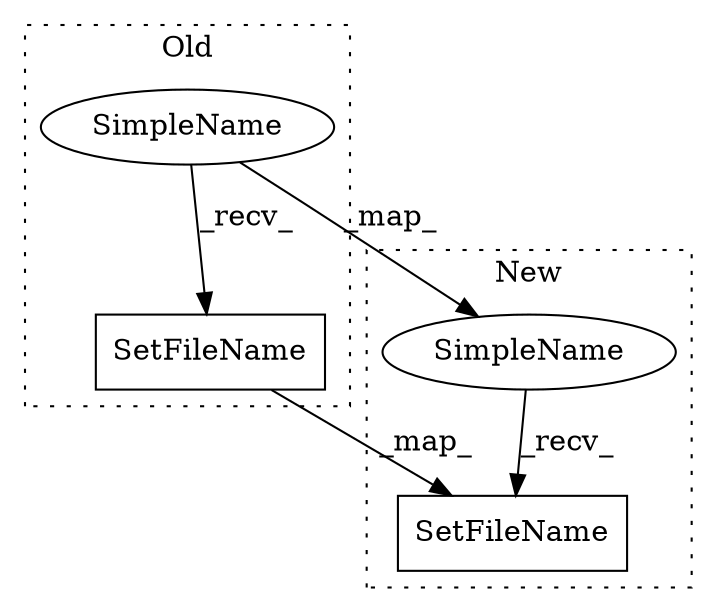digraph G {
subgraph cluster0 {
1 [label="SetFileName" a="32" s="750,778" l="12,1" shape="box"];
4 [label="SimpleName" a="42" s="709" l="3" shape="ellipse"];
label = "Old";
style="dotted";
}
subgraph cluster1 {
2 [label="SetFileName" a="32" s="775,803" l="12,1" shape="box"];
3 [label="SimpleName" a="42" s="736" l="3" shape="ellipse"];
label = "New";
style="dotted";
}
1 -> 2 [label="_map_"];
3 -> 2 [label="_recv_"];
4 -> 3 [label="_map_"];
4 -> 1 [label="_recv_"];
}